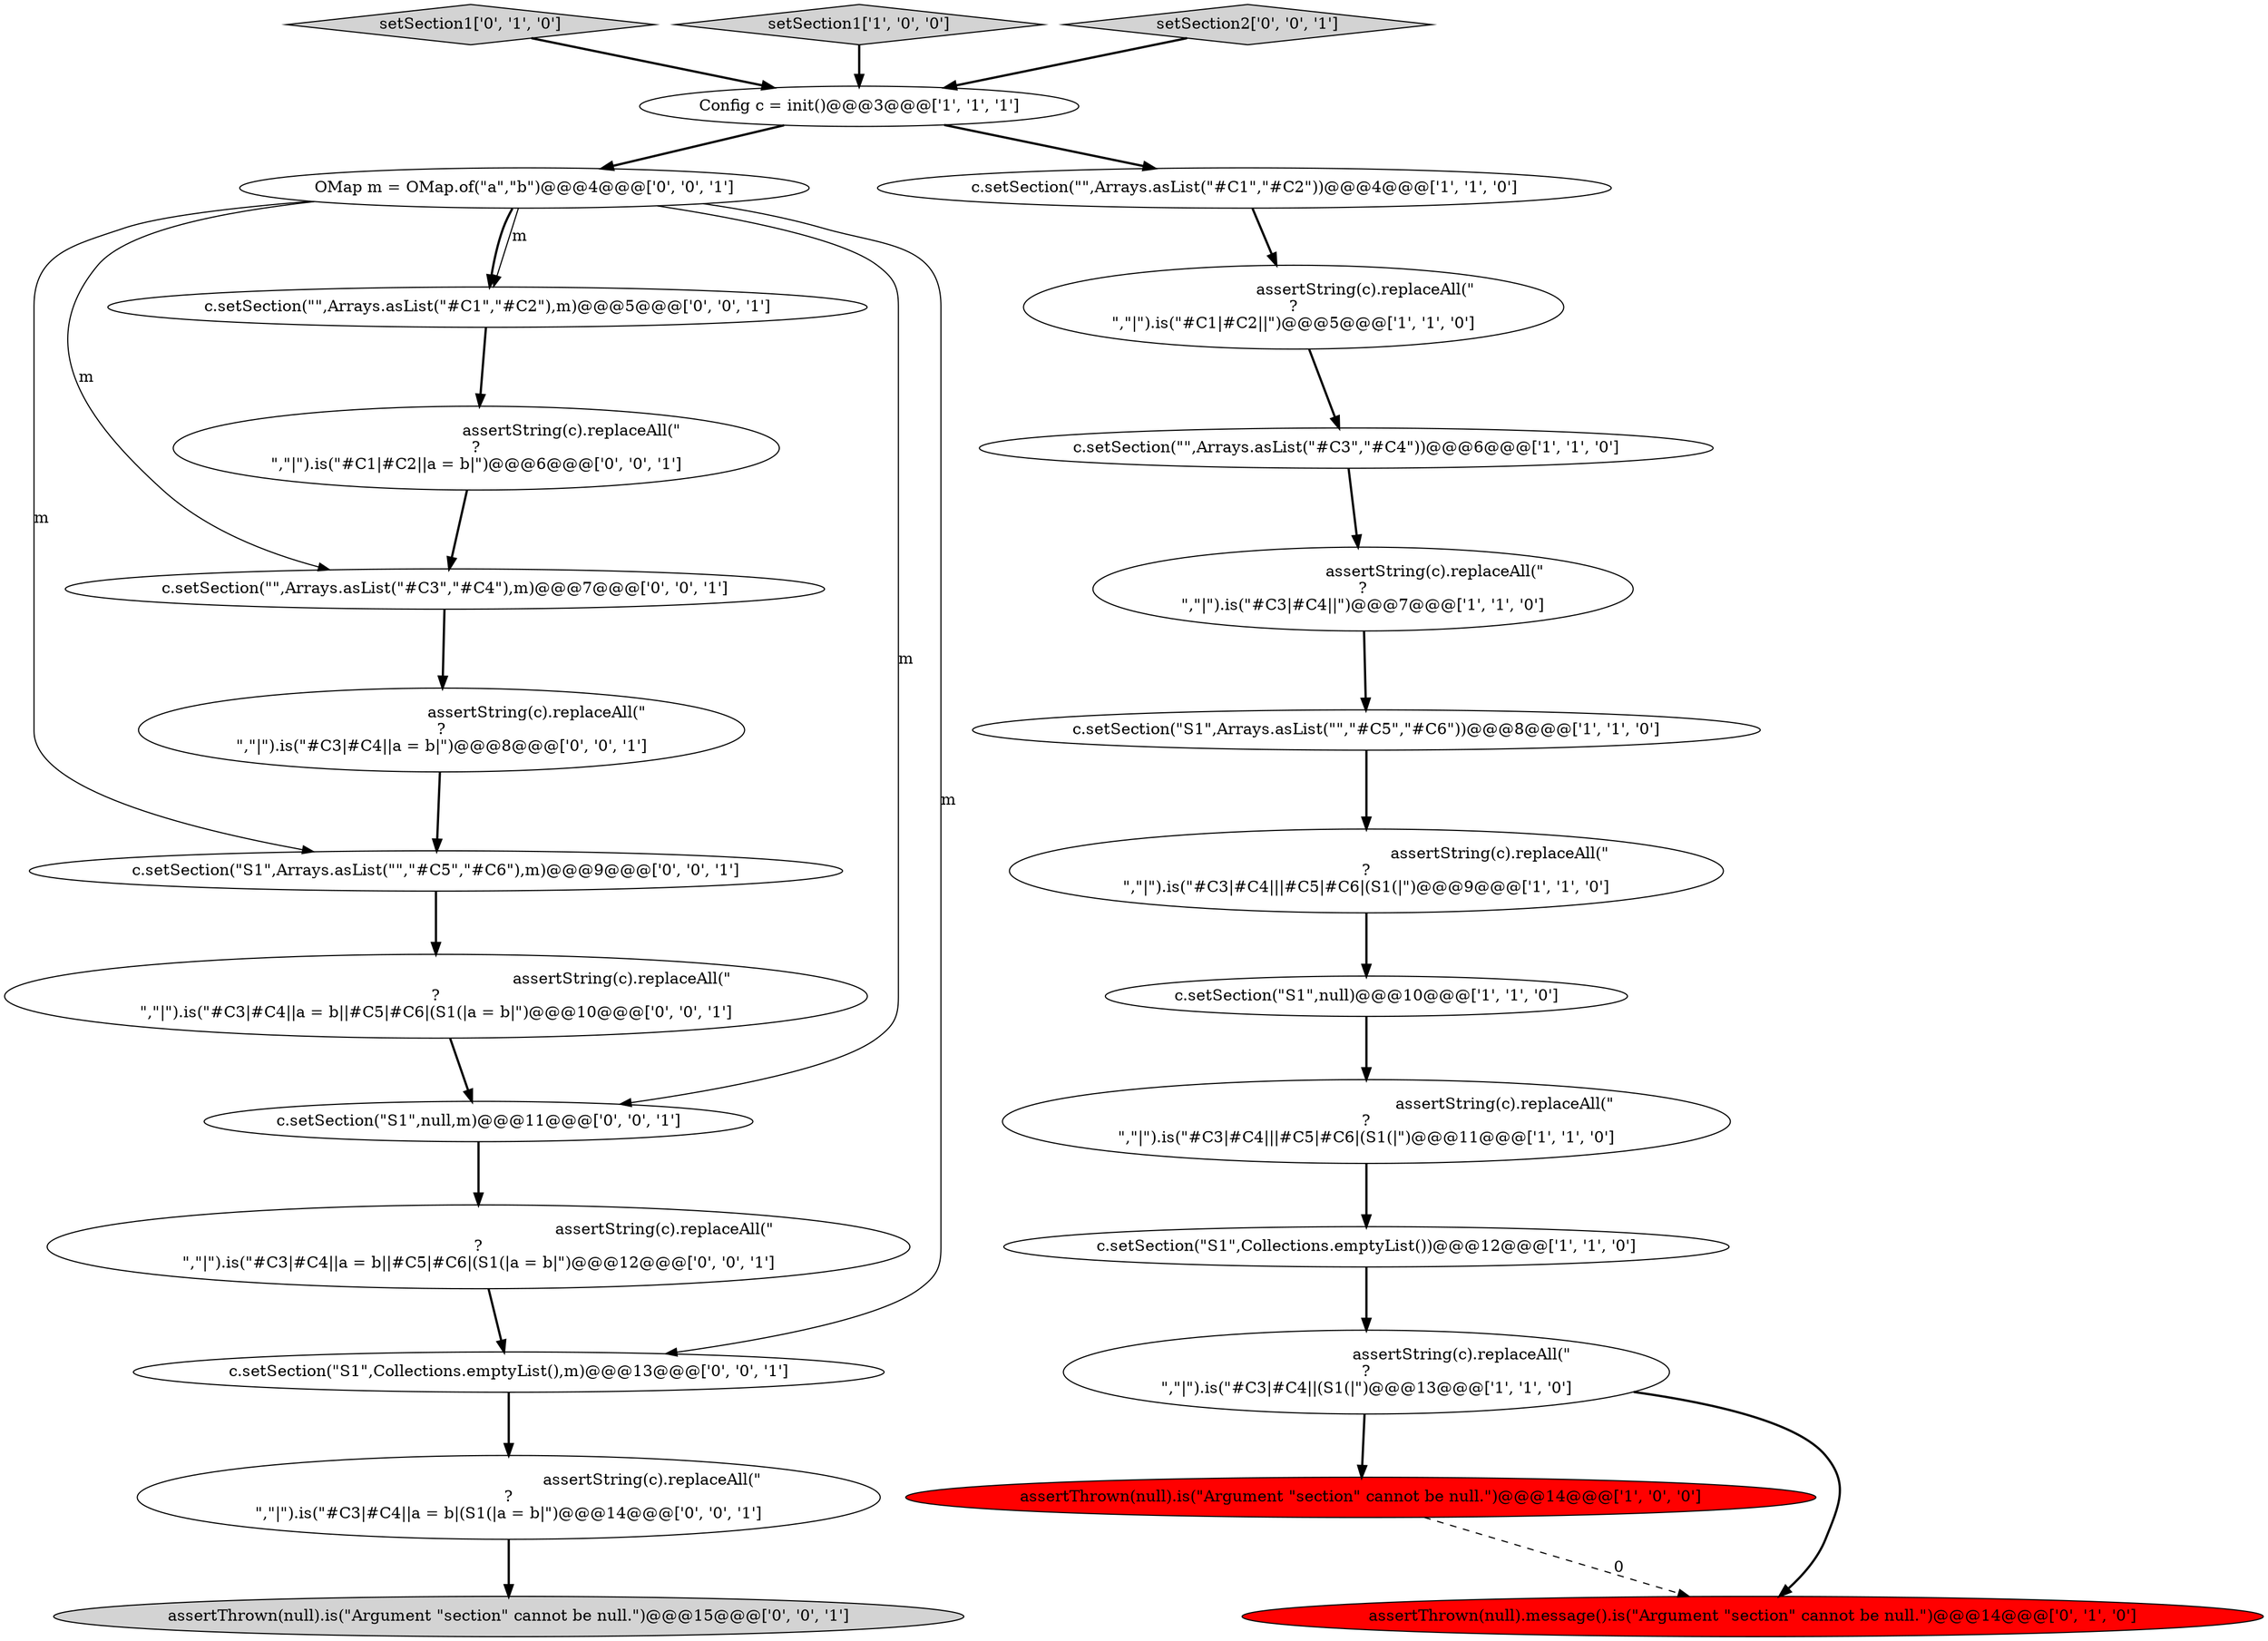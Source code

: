 digraph {
18 [style = filled, label = "c.setSection(\"S1\",Arrays.asList(\"\",\"#C5\",\"#C6\"),m)@@@9@@@['0', '0', '1']", fillcolor = white, shape = ellipse image = "AAA0AAABBB3BBB"];
16 [style = filled, label = "c.setSection(\"S1\",null,m)@@@11@@@['0', '0', '1']", fillcolor = white, shape = ellipse image = "AAA0AAABBB3BBB"];
12 [style = filled, label = "c.setSection(\"S1\",Collections.emptyList())@@@12@@@['1', '1', '0']", fillcolor = white, shape = ellipse image = "AAA0AAABBB1BBB"];
24 [style = filled, label = "assertString(c).replaceAll(\"\r?\n\",\"|\").is(\"#C3|#C4||a = b||#C5|#C6|(S1(|a = b|\")@@@10@@@['0', '0', '1']", fillcolor = white, shape = ellipse image = "AAA0AAABBB3BBB"];
14 [style = filled, label = "setSection1['0', '1', '0']", fillcolor = lightgray, shape = diamond image = "AAA0AAABBB2BBB"];
15 [style = filled, label = "OMap m = OMap.of(\"a\",\"b\")@@@4@@@['0', '0', '1']", fillcolor = white, shape = ellipse image = "AAA0AAABBB3BBB"];
3 [style = filled, label = "c.setSection(\"S1\",Arrays.asList(\"\",\"#C5\",\"#C6\"))@@@8@@@['1', '1', '0']", fillcolor = white, shape = ellipse image = "AAA0AAABBB1BBB"];
25 [style = filled, label = "c.setSection(\"S1\",Collections.emptyList(),m)@@@13@@@['0', '0', '1']", fillcolor = white, shape = ellipse image = "AAA0AAABBB3BBB"];
19 [style = filled, label = "assertThrown(null).is(\"Argument \"section\" cannot be null.\")@@@15@@@['0', '0', '1']", fillcolor = lightgray, shape = ellipse image = "AAA0AAABBB3BBB"];
17 [style = filled, label = "assertString(c).replaceAll(\"\r?\n\",\"|\").is(\"#C3|#C4||a = b|\")@@@8@@@['0', '0', '1']", fillcolor = white, shape = ellipse image = "AAA0AAABBB3BBB"];
5 [style = filled, label = "c.setSection(\"\",Arrays.asList(\"#C1\",\"#C2\"))@@@4@@@['1', '1', '0']", fillcolor = white, shape = ellipse image = "AAA0AAABBB1BBB"];
7 [style = filled, label = "assertString(c).replaceAll(\"\r?\n\",\"|\").is(\"#C3|#C4|||#C5|#C6|(S1(|\")@@@9@@@['1', '1', '0']", fillcolor = white, shape = ellipse image = "AAA0AAABBB1BBB"];
27 [style = filled, label = "assertString(c).replaceAll(\"\r?\n\",\"|\").is(\"#C3|#C4||a = b|(S1(|a = b|\")@@@14@@@['0', '0', '1']", fillcolor = white, shape = ellipse image = "AAA0AAABBB3BBB"];
26 [style = filled, label = "c.setSection(\"\",Arrays.asList(\"#C3\",\"#C4\"),m)@@@7@@@['0', '0', '1']", fillcolor = white, shape = ellipse image = "AAA0AAABBB3BBB"];
6 [style = filled, label = "assertString(c).replaceAll(\"\r?\n\",\"|\").is(\"#C3|#C4||(S1(|\")@@@13@@@['1', '1', '0']", fillcolor = white, shape = ellipse image = "AAA0AAABBB1BBB"];
2 [style = filled, label = "setSection1['1', '0', '0']", fillcolor = lightgray, shape = diamond image = "AAA0AAABBB1BBB"];
21 [style = filled, label = "assertString(c).replaceAll(\"\r?\n\",\"|\").is(\"#C1|#C2||a = b|\")@@@6@@@['0', '0', '1']", fillcolor = white, shape = ellipse image = "AAA0AAABBB3BBB"];
4 [style = filled, label = "assertThrown(null).is(\"Argument \"section\" cannot be null.\")@@@14@@@['1', '0', '0']", fillcolor = red, shape = ellipse image = "AAA1AAABBB1BBB"];
22 [style = filled, label = "setSection2['0', '0', '1']", fillcolor = lightgray, shape = diamond image = "AAA0AAABBB3BBB"];
11 [style = filled, label = "c.setSection(\"S1\",null)@@@10@@@['1', '1', '0']", fillcolor = white, shape = ellipse image = "AAA0AAABBB1BBB"];
1 [style = filled, label = "assertString(c).replaceAll(\"\r?\n\",\"|\").is(\"#C3|#C4||\")@@@7@@@['1', '1', '0']", fillcolor = white, shape = ellipse image = "AAA0AAABBB1BBB"];
9 [style = filled, label = "assertString(c).replaceAll(\"\r?\n\",\"|\").is(\"#C3|#C4|||#C5|#C6|(S1(|\")@@@11@@@['1', '1', '0']", fillcolor = white, shape = ellipse image = "AAA0AAABBB1BBB"];
10 [style = filled, label = "assertString(c).replaceAll(\"\r?\n\",\"|\").is(\"#C1|#C2||\")@@@5@@@['1', '1', '0']", fillcolor = white, shape = ellipse image = "AAA0AAABBB1BBB"];
23 [style = filled, label = "assertString(c).replaceAll(\"\r?\n\",\"|\").is(\"#C3|#C4||a = b||#C5|#C6|(S1(|a = b|\")@@@12@@@['0', '0', '1']", fillcolor = white, shape = ellipse image = "AAA0AAABBB3BBB"];
0 [style = filled, label = "Config c = init()@@@3@@@['1', '1', '1']", fillcolor = white, shape = ellipse image = "AAA0AAABBB1BBB"];
20 [style = filled, label = "c.setSection(\"\",Arrays.asList(\"#C1\",\"#C2\"),m)@@@5@@@['0', '0', '1']", fillcolor = white, shape = ellipse image = "AAA0AAABBB3BBB"];
13 [style = filled, label = "assertThrown(null).message().is(\"Argument \"section\" cannot be null.\")@@@14@@@['0', '1', '0']", fillcolor = red, shape = ellipse image = "AAA1AAABBB2BBB"];
8 [style = filled, label = "c.setSection(\"\",Arrays.asList(\"#C3\",\"#C4\"))@@@6@@@['1', '1', '0']", fillcolor = white, shape = ellipse image = "AAA0AAABBB1BBB"];
5->10 [style = bold, label=""];
23->25 [style = bold, label=""];
18->24 [style = bold, label=""];
7->11 [style = bold, label=""];
15->16 [style = solid, label="m"];
26->17 [style = bold, label=""];
15->20 [style = solid, label="m"];
1->3 [style = bold, label=""];
16->23 [style = bold, label=""];
11->9 [style = bold, label=""];
12->6 [style = bold, label=""];
0->15 [style = bold, label=""];
20->21 [style = bold, label=""];
8->1 [style = bold, label=""];
24->16 [style = bold, label=""];
6->4 [style = bold, label=""];
21->26 [style = bold, label=""];
25->27 [style = bold, label=""];
15->26 [style = solid, label="m"];
2->0 [style = bold, label=""];
22->0 [style = bold, label=""];
15->18 [style = solid, label="m"];
10->8 [style = bold, label=""];
14->0 [style = bold, label=""];
3->7 [style = bold, label=""];
15->25 [style = solid, label="m"];
15->20 [style = bold, label=""];
6->13 [style = bold, label=""];
27->19 [style = bold, label=""];
9->12 [style = bold, label=""];
4->13 [style = dashed, label="0"];
17->18 [style = bold, label=""];
0->5 [style = bold, label=""];
}
